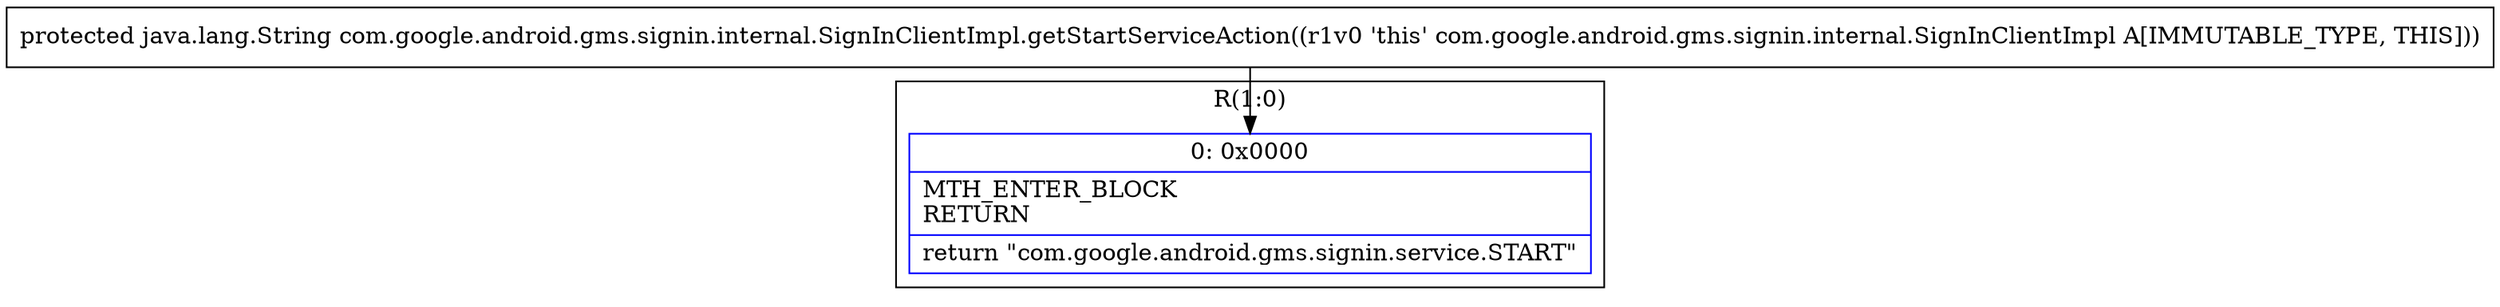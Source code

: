 digraph "CFG forcom.google.android.gms.signin.internal.SignInClientImpl.getStartServiceAction()Ljava\/lang\/String;" {
subgraph cluster_Region_1446636798 {
label = "R(1:0)";
node [shape=record,color=blue];
Node_0 [shape=record,label="{0\:\ 0x0000|MTH_ENTER_BLOCK\lRETURN\l|return \"com.google.android.gms.signin.service.START\"\l}"];
}
MethodNode[shape=record,label="{protected java.lang.String com.google.android.gms.signin.internal.SignInClientImpl.getStartServiceAction((r1v0 'this' com.google.android.gms.signin.internal.SignInClientImpl A[IMMUTABLE_TYPE, THIS])) }"];
MethodNode -> Node_0;
}

